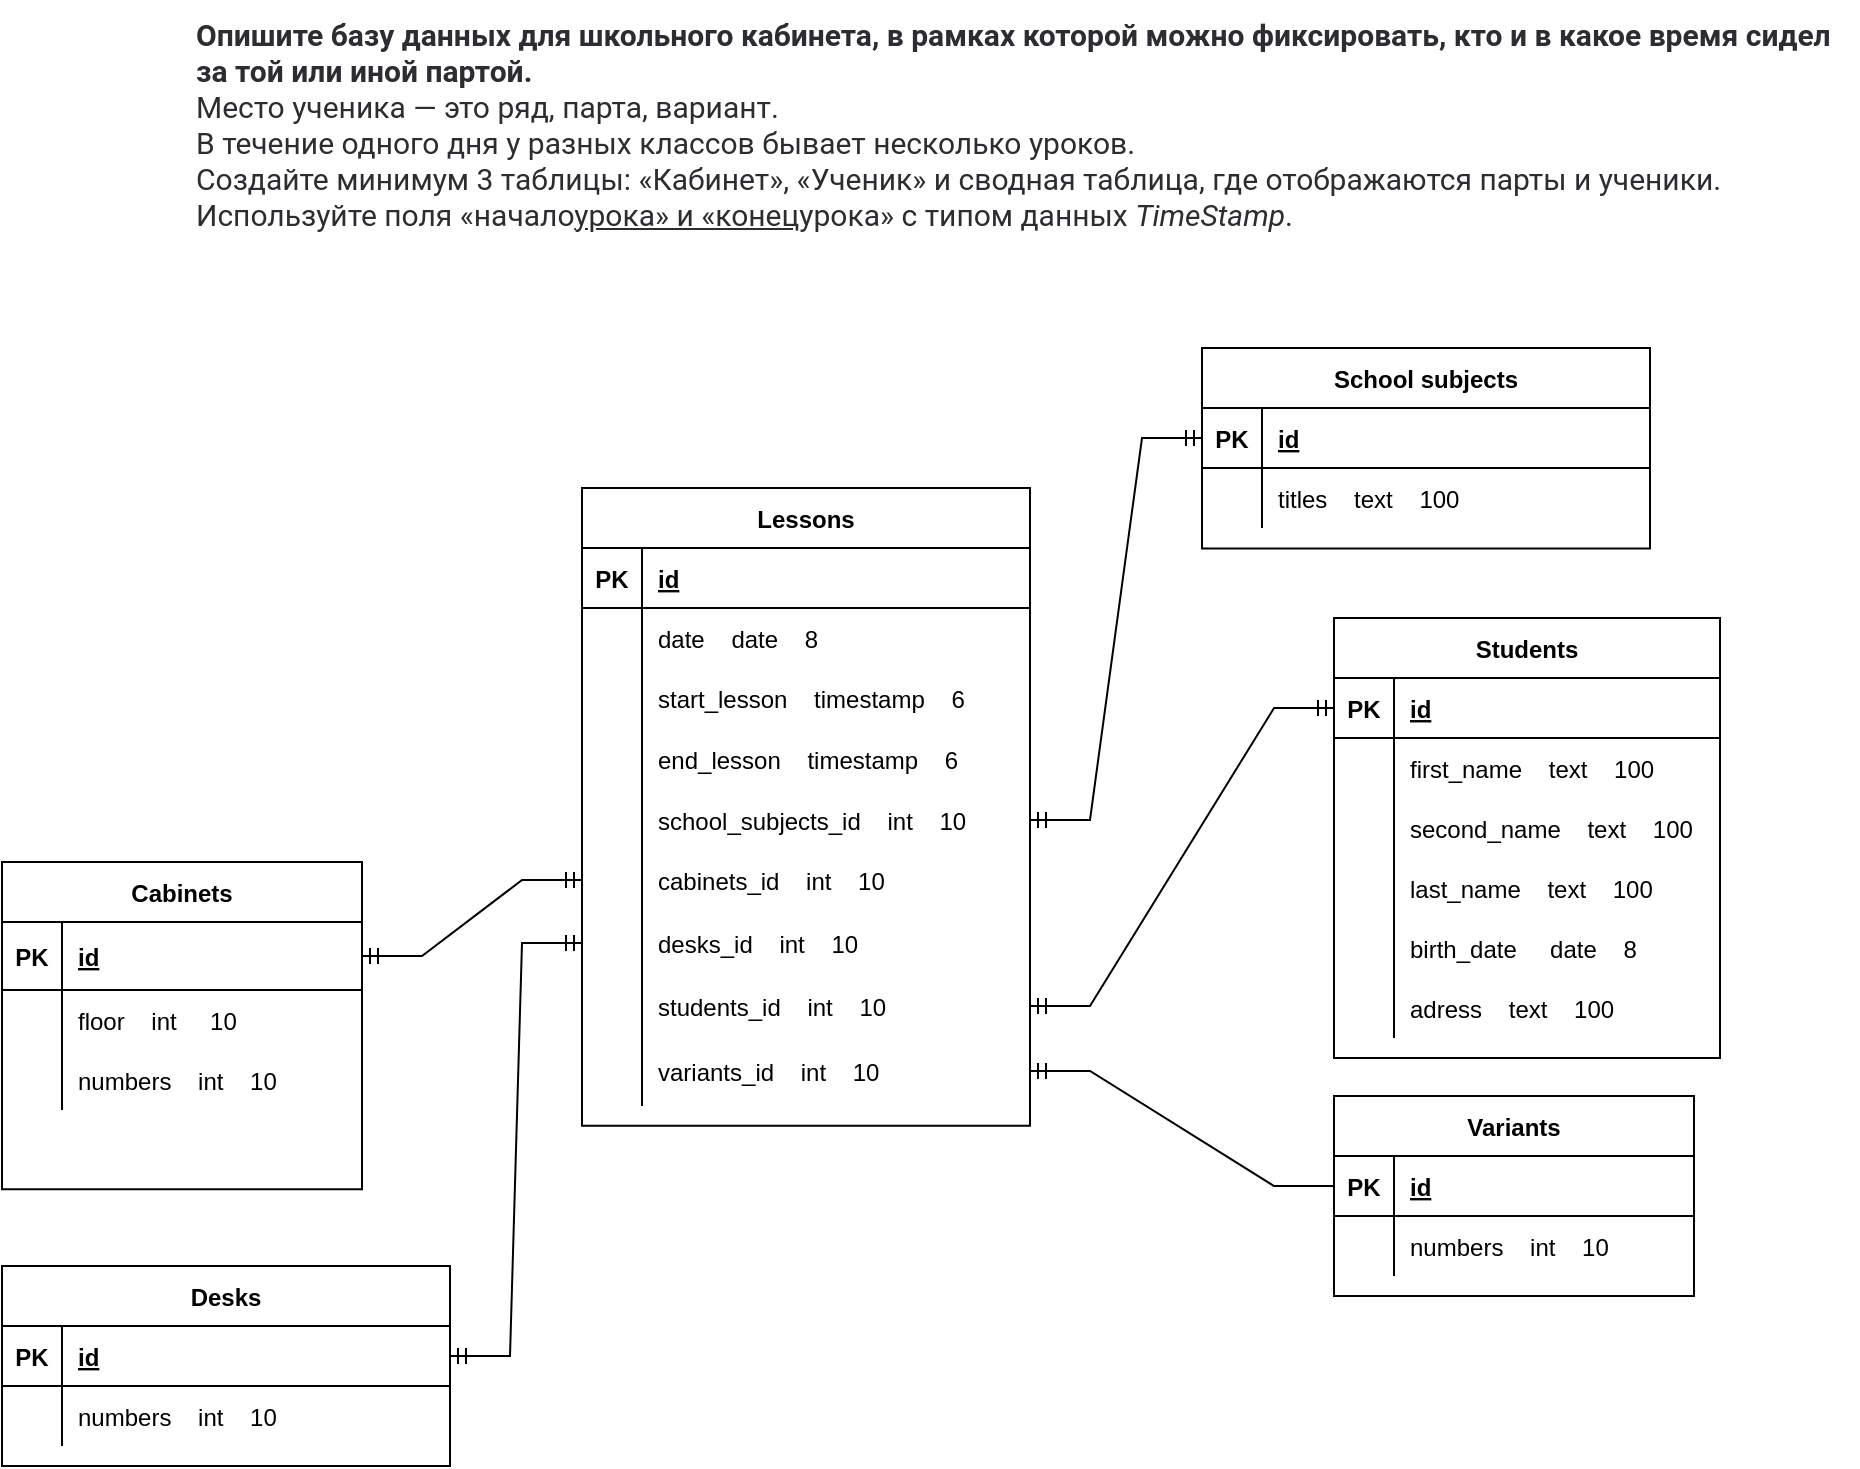 <mxfile version="20.2.2" type="device"><diagram id="PB8WS6tSgaV-I-GN_-91" name="Page-1"><mxGraphModel dx="1821" dy="941" grid="0" gridSize="10" guides="1" tooltips="1" connect="1" arrows="1" fold="1" page="0" pageScale="1" pageWidth="850" pageHeight="1100" math="0" shadow="0"><root><mxCell id="0"/><mxCell id="1" parent="0"/><mxCell id="kcyLA1up3g2UU2nU3jAm-1" value="Lessons" style="shape=table;startSize=30;container=1;collapsible=1;childLayout=tableLayout;fixedRows=1;rowLines=0;fontStyle=1;align=center;resizeLast=1;" parent="1" vertex="1"><mxGeometry x="-277" y="-6" width="224" height="318.824" as="geometry"/></mxCell><mxCell id="kcyLA1up3g2UU2nU3jAm-2" value="" style="shape=tableRow;horizontal=0;startSize=0;swimlaneHead=0;swimlaneBody=0;fillColor=none;collapsible=0;dropTarget=0;points=[[0,0.5],[1,0.5]];portConstraint=eastwest;top=0;left=0;right=0;bottom=1;" parent="kcyLA1up3g2UU2nU3jAm-1" vertex="1"><mxGeometry y="30" width="224" height="30" as="geometry"/></mxCell><mxCell id="kcyLA1up3g2UU2nU3jAm-3" value="PK" style="shape=partialRectangle;connectable=0;fillColor=none;top=0;left=0;bottom=0;right=0;fontStyle=1;overflow=hidden;" parent="kcyLA1up3g2UU2nU3jAm-2" vertex="1"><mxGeometry width="30" height="30" as="geometry"><mxRectangle width="30" height="30" as="alternateBounds"/></mxGeometry></mxCell><mxCell id="kcyLA1up3g2UU2nU3jAm-4" value="id" style="shape=partialRectangle;connectable=0;fillColor=none;top=0;left=0;bottom=0;right=0;align=left;spacingLeft=6;fontStyle=5;overflow=hidden;" parent="kcyLA1up3g2UU2nU3jAm-2" vertex="1"><mxGeometry x="30" width="194" height="30" as="geometry"><mxRectangle width="194" height="30" as="alternateBounds"/></mxGeometry></mxCell><mxCell id="-eHe_Ew3ChpQH-02DC1--98" value="" style="shape=tableRow;horizontal=0;startSize=0;swimlaneHead=0;swimlaneBody=0;fillColor=none;collapsible=0;dropTarget=0;points=[[0,0.5],[1,0.5]];portConstraint=eastwest;top=0;left=0;right=0;bottom=0;" vertex="1" parent="kcyLA1up3g2UU2nU3jAm-1"><mxGeometry y="60" width="224" height="30" as="geometry"/></mxCell><mxCell id="-eHe_Ew3ChpQH-02DC1--99" value="" style="shape=partialRectangle;connectable=0;fillColor=none;top=0;left=0;bottom=0;right=0;editable=1;overflow=hidden;" vertex="1" parent="-eHe_Ew3ChpQH-02DC1--98"><mxGeometry width="30" height="30" as="geometry"><mxRectangle width="30" height="30" as="alternateBounds"/></mxGeometry></mxCell><mxCell id="-eHe_Ew3ChpQH-02DC1--100" value="date    date    8" style="shape=partialRectangle;connectable=0;fillColor=none;top=0;left=0;bottom=0;right=0;align=left;spacingLeft=6;overflow=hidden;" vertex="1" parent="-eHe_Ew3ChpQH-02DC1--98"><mxGeometry x="30" width="194" height="30" as="geometry"><mxRectangle width="194" height="30" as="alternateBounds"/></mxGeometry></mxCell><mxCell id="kcyLA1up3g2UU2nU3jAm-11" value="" style="shape=tableRow;horizontal=0;startSize=0;swimlaneHead=0;swimlaneBody=0;fillColor=none;collapsible=0;dropTarget=0;points=[[0,0.5],[1,0.5]];portConstraint=eastwest;top=0;left=0;right=0;bottom=0;" parent="kcyLA1up3g2UU2nU3jAm-1" vertex="1"><mxGeometry y="90" width="224" height="30" as="geometry"/></mxCell><mxCell id="kcyLA1up3g2UU2nU3jAm-12" value="" style="shape=partialRectangle;connectable=0;fillColor=none;top=0;left=0;bottom=0;right=0;editable=1;overflow=hidden;" parent="kcyLA1up3g2UU2nU3jAm-11" vertex="1"><mxGeometry width="30" height="30" as="geometry"><mxRectangle width="30" height="30" as="alternateBounds"/></mxGeometry></mxCell><mxCell id="kcyLA1up3g2UU2nU3jAm-13" value="start_lesson    timestamp    6" style="shape=partialRectangle;connectable=0;fillColor=none;top=0;left=0;bottom=0;right=0;align=left;spacingLeft=6;overflow=hidden;" parent="kcyLA1up3g2UU2nU3jAm-11" vertex="1"><mxGeometry x="30" width="194" height="30" as="geometry"><mxRectangle width="194" height="30" as="alternateBounds"/></mxGeometry></mxCell><mxCell id="-eHe_Ew3ChpQH-02DC1--20" value="" style="shape=tableRow;horizontal=0;startSize=0;swimlaneHead=0;swimlaneBody=0;fillColor=none;collapsible=0;dropTarget=0;points=[[0,0.5],[1,0.5]];portConstraint=eastwest;top=0;left=0;right=0;bottom=0;" vertex="1" parent="kcyLA1up3g2UU2nU3jAm-1"><mxGeometry y="120" width="224" height="31" as="geometry"/></mxCell><mxCell id="-eHe_Ew3ChpQH-02DC1--21" value="" style="shape=partialRectangle;connectable=0;fillColor=none;top=0;left=0;bottom=0;right=0;editable=1;overflow=hidden;" vertex="1" parent="-eHe_Ew3ChpQH-02DC1--20"><mxGeometry width="30" height="31" as="geometry"><mxRectangle width="30" height="31" as="alternateBounds"/></mxGeometry></mxCell><mxCell id="-eHe_Ew3ChpQH-02DC1--22" value="end_lesson    timestamp    6" style="shape=partialRectangle;connectable=0;fillColor=none;top=0;left=0;bottom=0;right=0;align=left;spacingLeft=6;overflow=hidden;" vertex="1" parent="-eHe_Ew3ChpQH-02DC1--20"><mxGeometry x="30" width="194" height="31" as="geometry"><mxRectangle width="194" height="31" as="alternateBounds"/></mxGeometry></mxCell><mxCell id="kcyLA1up3g2UU2nU3jAm-8" value="" style="shape=tableRow;horizontal=0;startSize=0;swimlaneHead=0;swimlaneBody=0;fillColor=none;collapsible=0;dropTarget=0;points=[[0,0.5],[1,0.5]];portConstraint=eastwest;top=0;left=0;right=0;bottom=0;" parent="kcyLA1up3g2UU2nU3jAm-1" vertex="1"><mxGeometry y="151" width="224" height="30" as="geometry"/></mxCell><mxCell id="kcyLA1up3g2UU2nU3jAm-9" value="" style="shape=partialRectangle;connectable=0;fillColor=none;top=0;left=0;bottom=0;right=0;editable=1;overflow=hidden;" parent="kcyLA1up3g2UU2nU3jAm-8" vertex="1"><mxGeometry width="30" height="30" as="geometry"><mxRectangle width="30" height="30" as="alternateBounds"/></mxGeometry></mxCell><mxCell id="kcyLA1up3g2UU2nU3jAm-10" value="school_subjects_id    int    10" style="shape=partialRectangle;connectable=0;fillColor=none;top=0;left=0;bottom=0;right=0;align=left;spacingLeft=6;overflow=hidden;" parent="kcyLA1up3g2UU2nU3jAm-8" vertex="1"><mxGeometry x="30" width="194" height="30" as="geometry"><mxRectangle width="194" height="30" as="alternateBounds"/></mxGeometry></mxCell><mxCell id="-eHe_Ew3ChpQH-02DC1--80" value="" style="shape=tableRow;horizontal=0;startSize=0;swimlaneHead=0;swimlaneBody=0;fillColor=none;collapsible=0;dropTarget=0;points=[[0,0.5],[1,0.5]];portConstraint=eastwest;top=0;left=0;right=0;bottom=0;" vertex="1" parent="kcyLA1up3g2UU2nU3jAm-1"><mxGeometry y="181" width="224" height="30" as="geometry"/></mxCell><mxCell id="-eHe_Ew3ChpQH-02DC1--81" value="" style="shape=partialRectangle;connectable=0;fillColor=none;top=0;left=0;bottom=0;right=0;editable=1;overflow=hidden;" vertex="1" parent="-eHe_Ew3ChpQH-02DC1--80"><mxGeometry width="30" height="30" as="geometry"><mxRectangle width="30" height="30" as="alternateBounds"/></mxGeometry></mxCell><mxCell id="-eHe_Ew3ChpQH-02DC1--82" value="cabinets_id    int    10" style="shape=partialRectangle;connectable=0;fillColor=none;top=0;left=0;bottom=0;right=0;align=left;spacingLeft=6;overflow=hidden;" vertex="1" parent="-eHe_Ew3ChpQH-02DC1--80"><mxGeometry x="30" width="194" height="30" as="geometry"><mxRectangle width="194" height="30" as="alternateBounds"/></mxGeometry></mxCell><mxCell id="-eHe_Ew3ChpQH-02DC1--91" value="" style="shape=tableRow;horizontal=0;startSize=0;swimlaneHead=0;swimlaneBody=0;fillColor=none;collapsible=0;dropTarget=0;points=[[0,0.5],[1,0.5]];portConstraint=eastwest;top=0;left=0;right=0;bottom=0;" vertex="1" parent="kcyLA1up3g2UU2nU3jAm-1"><mxGeometry y="211" width="224" height="33" as="geometry"/></mxCell><mxCell id="-eHe_Ew3ChpQH-02DC1--92" value="" style="shape=partialRectangle;connectable=0;fillColor=none;top=0;left=0;bottom=0;right=0;editable=1;overflow=hidden;" vertex="1" parent="-eHe_Ew3ChpQH-02DC1--91"><mxGeometry width="30" height="33" as="geometry"><mxRectangle width="30" height="33" as="alternateBounds"/></mxGeometry></mxCell><mxCell id="-eHe_Ew3ChpQH-02DC1--93" value="desks_id    int    10" style="shape=partialRectangle;connectable=0;fillColor=none;top=0;left=0;bottom=0;right=0;align=left;spacingLeft=6;overflow=hidden;" vertex="1" parent="-eHe_Ew3ChpQH-02DC1--91"><mxGeometry x="30" width="194" height="33" as="geometry"><mxRectangle width="194" height="33" as="alternateBounds"/></mxGeometry></mxCell><mxCell id="-eHe_Ew3ChpQH-02DC1--67" value="" style="shape=tableRow;horizontal=0;startSize=0;swimlaneHead=0;swimlaneBody=0;fillColor=none;collapsible=0;dropTarget=0;points=[[0,0.5],[1,0.5]];portConstraint=eastwest;top=0;left=0;right=0;bottom=0;" vertex="1" parent="kcyLA1up3g2UU2nU3jAm-1"><mxGeometry y="244" width="224" height="30" as="geometry"/></mxCell><mxCell id="-eHe_Ew3ChpQH-02DC1--68" value="" style="shape=partialRectangle;connectable=0;fillColor=none;top=0;left=0;bottom=0;right=0;editable=1;overflow=hidden;" vertex="1" parent="-eHe_Ew3ChpQH-02DC1--67"><mxGeometry width="30" height="30" as="geometry"><mxRectangle width="30" height="30" as="alternateBounds"/></mxGeometry></mxCell><mxCell id="-eHe_Ew3ChpQH-02DC1--69" value="students_id    int    10" style="shape=partialRectangle;connectable=0;fillColor=none;top=0;left=0;bottom=0;right=0;align=left;spacingLeft=6;overflow=hidden;" vertex="1" parent="-eHe_Ew3ChpQH-02DC1--67"><mxGeometry x="30" width="194" height="30" as="geometry"><mxRectangle width="194" height="30" as="alternateBounds"/></mxGeometry></mxCell><mxCell id="kcyLA1up3g2UU2nU3jAm-5" value="" style="shape=tableRow;horizontal=0;startSize=0;swimlaneHead=0;swimlaneBody=0;fillColor=none;collapsible=0;dropTarget=0;points=[[0,0.5],[1,0.5]];portConstraint=eastwest;top=0;left=0;right=0;bottom=0;" parent="kcyLA1up3g2UU2nU3jAm-1" vertex="1"><mxGeometry y="274" width="224" height="35" as="geometry"/></mxCell><mxCell id="kcyLA1up3g2UU2nU3jAm-6" value="" style="shape=partialRectangle;connectable=0;fillColor=none;top=0;left=0;bottom=0;right=0;editable=1;overflow=hidden;" parent="kcyLA1up3g2UU2nU3jAm-5" vertex="1"><mxGeometry width="30" height="35" as="geometry"><mxRectangle width="30" height="35" as="alternateBounds"/></mxGeometry></mxCell><mxCell id="kcyLA1up3g2UU2nU3jAm-7" value="variants_id    int    10" style="shape=partialRectangle;connectable=0;fillColor=none;top=0;left=0;bottom=0;right=0;align=left;spacingLeft=6;overflow=hidden;" parent="kcyLA1up3g2UU2nU3jAm-5" vertex="1"><mxGeometry x="30" width="194" height="35" as="geometry"><mxRectangle width="194" height="35" as="alternateBounds"/></mxGeometry></mxCell><mxCell id="kcyLA1up3g2UU2nU3jAm-14" value="Variants" style="shape=table;startSize=30;container=1;collapsible=1;childLayout=tableLayout;fixedRows=1;rowLines=0;fontStyle=1;align=center;resizeLast=1;fillColor=default;swimlaneFillColor=none;gradientColor=none;swimlaneLine=1;" parent="1" vertex="1"><mxGeometry x="99" y="298" width="180" height="100" as="geometry"/></mxCell><mxCell id="kcyLA1up3g2UU2nU3jAm-15" value="" style="shape=tableRow;horizontal=0;startSize=0;swimlaneHead=0;swimlaneBody=0;fillColor=none;collapsible=0;dropTarget=0;points=[[0,0.5],[1,0.5]];portConstraint=eastwest;top=0;left=0;right=0;bottom=1;" parent="kcyLA1up3g2UU2nU3jAm-14" vertex="1"><mxGeometry y="30" width="180" height="30" as="geometry"/></mxCell><mxCell id="kcyLA1up3g2UU2nU3jAm-16" value="PK" style="shape=partialRectangle;connectable=0;fillColor=none;top=0;left=0;bottom=0;right=0;fontStyle=1;overflow=hidden;" parent="kcyLA1up3g2UU2nU3jAm-15" vertex="1"><mxGeometry width="30" height="30" as="geometry"><mxRectangle width="30" height="30" as="alternateBounds"/></mxGeometry></mxCell><mxCell id="kcyLA1up3g2UU2nU3jAm-17" value="id" style="shape=partialRectangle;connectable=0;fillColor=none;top=0;left=0;bottom=0;right=0;align=left;spacingLeft=6;fontStyle=5;overflow=hidden;" parent="kcyLA1up3g2UU2nU3jAm-15" vertex="1"><mxGeometry x="30" width="150" height="30" as="geometry"><mxRectangle width="150" height="30" as="alternateBounds"/></mxGeometry></mxCell><mxCell id="kcyLA1up3g2UU2nU3jAm-18" value="" style="shape=tableRow;horizontal=0;startSize=0;swimlaneHead=0;swimlaneBody=0;fillColor=none;collapsible=0;dropTarget=0;points=[[0,0.5],[1,0.5]];portConstraint=eastwest;top=0;left=0;right=0;bottom=0;" parent="kcyLA1up3g2UU2nU3jAm-14" vertex="1"><mxGeometry y="60" width="180" height="30" as="geometry"/></mxCell><mxCell id="kcyLA1up3g2UU2nU3jAm-19" value="" style="shape=partialRectangle;connectable=0;fillColor=none;top=0;left=0;bottom=0;right=0;editable=1;overflow=hidden;" parent="kcyLA1up3g2UU2nU3jAm-18" vertex="1"><mxGeometry width="30" height="30" as="geometry"><mxRectangle width="30" height="30" as="alternateBounds"/></mxGeometry></mxCell><mxCell id="kcyLA1up3g2UU2nU3jAm-20" value="numbers    int    10" style="shape=partialRectangle;connectable=0;fillColor=none;top=0;left=0;bottom=0;right=0;align=left;spacingLeft=6;overflow=hidden;" parent="kcyLA1up3g2UU2nU3jAm-18" vertex="1"><mxGeometry x="30" width="150" height="30" as="geometry"><mxRectangle width="150" height="30" as="alternateBounds"/></mxGeometry></mxCell><mxCell id="kcyLA1up3g2UU2nU3jAm-27" value="&lt;p style=&quot;box-sizing: border-box; margin: 0px; color: rgb(44, 45, 48); font-family: Roboto, &amp;quot;San Francisco&amp;quot;, &amp;quot;Helvetica Neue&amp;quot;, Helvetica, Arial; font-size: 15px; text-align: start;&quot;&gt;&lt;span style=&quot;box-sizing: border-box; font-weight: 700;&quot;&gt;Опишите базу данных для школьного кабинета, в рамках которой можно фиксировать, кто и в какое время сидел за той или иной партой.&lt;/span&gt;&lt;/p&gt;&lt;ul style=&quot;box-sizing: border-box; margin: 0px; list-style: none; padding: 0px; color: rgb(44, 45, 48); font-family: Roboto, &amp;quot;San Francisco&amp;quot;, &amp;quot;Helvetica Neue&amp;quot;, Helvetica, Arial; font-size: 15px; text-align: start;&quot;&gt;&lt;li style=&quot;box-sizing: border-box;&quot;&gt;Место ученика — это ряд, парта, вариант.&lt;/li&gt;&lt;li style=&quot;box-sizing: border-box;&quot;&gt;В течение одного дня у разных классов бывает несколько уроков.&lt;/li&gt;&lt;li style=&quot;box-sizing: border-box;&quot;&gt;Создайте минимум 3 таблицы: «Кабинет», «Ученик» и сводная таблица, где отображаются парты и ученики.&lt;/li&gt;&lt;li style=&quot;box-sizing: border-box;&quot;&gt;Используйте поля «начало&lt;u style=&quot;box-sizing: border-box;&quot;&gt;урока» и «конец&lt;/u&gt;урока» с типом данных&amp;nbsp;&lt;em style=&quot;box-sizing: border-box;&quot;&gt;TimeStamp&lt;/em&gt;.&lt;/li&gt;&lt;/ul&gt;" style="text;html=1;strokeColor=none;fillColor=none;align=center;verticalAlign=middle;whiteSpace=wrap;rounded=0;" parent="1" vertex="1"><mxGeometry x="-471" y="-250" width="832" height="124" as="geometry"/></mxCell><mxCell id="-eHe_Ew3ChpQH-02DC1--23" value="Cabinets" style="shape=table;startSize=30;container=1;collapsible=1;childLayout=tableLayout;fixedRows=1;rowLines=0;fontStyle=1;align=center;resizeLast=1;fillColor=default;swimlaneFillColor=none;gradientColor=none;swimlaneLine=1;" vertex="1" parent="1"><mxGeometry x="-567" y="181" width="180" height="163.588" as="geometry"/></mxCell><mxCell id="-eHe_Ew3ChpQH-02DC1--24" value="" style="shape=tableRow;horizontal=0;startSize=0;swimlaneHead=0;swimlaneBody=0;fillColor=none;collapsible=0;dropTarget=0;points=[[0,0.5],[1,0.5]];portConstraint=eastwest;top=0;left=0;right=0;bottom=1;" vertex="1" parent="-eHe_Ew3ChpQH-02DC1--23"><mxGeometry y="30" width="180" height="34" as="geometry"/></mxCell><mxCell id="-eHe_Ew3ChpQH-02DC1--25" value="PK" style="shape=partialRectangle;connectable=0;fillColor=none;top=0;left=0;bottom=0;right=0;fontStyle=1;overflow=hidden;" vertex="1" parent="-eHe_Ew3ChpQH-02DC1--24"><mxGeometry width="30" height="34" as="geometry"><mxRectangle width="30" height="34" as="alternateBounds"/></mxGeometry></mxCell><mxCell id="-eHe_Ew3ChpQH-02DC1--26" value="id" style="shape=partialRectangle;connectable=0;fillColor=none;top=0;left=0;bottom=0;right=0;align=left;spacingLeft=6;fontStyle=5;overflow=hidden;" vertex="1" parent="-eHe_Ew3ChpQH-02DC1--24"><mxGeometry x="30" width="150" height="34" as="geometry"><mxRectangle width="150" height="34" as="alternateBounds"/></mxGeometry></mxCell><mxCell id="-eHe_Ew3ChpQH-02DC1--63" value="" style="shape=tableRow;horizontal=0;startSize=0;swimlaneHead=0;swimlaneBody=0;fillColor=none;collapsible=0;dropTarget=0;points=[[0,0.5],[1,0.5]];portConstraint=eastwest;top=0;left=0;right=0;bottom=0;" vertex="1" parent="-eHe_Ew3ChpQH-02DC1--23"><mxGeometry y="64" width="180" height="30" as="geometry"/></mxCell><mxCell id="-eHe_Ew3ChpQH-02DC1--64" value="" style="shape=partialRectangle;connectable=0;fillColor=none;top=0;left=0;bottom=0;right=0;editable=1;overflow=hidden;" vertex="1" parent="-eHe_Ew3ChpQH-02DC1--63"><mxGeometry width="30" height="30" as="geometry"><mxRectangle width="30" height="30" as="alternateBounds"/></mxGeometry></mxCell><mxCell id="-eHe_Ew3ChpQH-02DC1--65" value="floor    int     10" style="shape=partialRectangle;connectable=0;fillColor=none;top=0;left=0;bottom=0;right=0;align=left;spacingLeft=6;overflow=hidden;" vertex="1" parent="-eHe_Ew3ChpQH-02DC1--63"><mxGeometry x="30" width="150" height="30" as="geometry"><mxRectangle width="150" height="30" as="alternateBounds"/></mxGeometry></mxCell><mxCell id="-eHe_Ew3ChpQH-02DC1--73" value="" style="shape=tableRow;horizontal=0;startSize=0;swimlaneHead=0;swimlaneBody=0;fillColor=none;collapsible=0;dropTarget=0;points=[[0,0.5],[1,0.5]];portConstraint=eastwest;top=0;left=0;right=0;bottom=0;" vertex="1" parent="-eHe_Ew3ChpQH-02DC1--23"><mxGeometry y="94" width="180" height="30" as="geometry"/></mxCell><mxCell id="-eHe_Ew3ChpQH-02DC1--74" value="" style="shape=partialRectangle;connectable=0;fillColor=none;top=0;left=0;bottom=0;right=0;editable=1;overflow=hidden;" vertex="1" parent="-eHe_Ew3ChpQH-02DC1--73"><mxGeometry width="30" height="30" as="geometry"><mxRectangle width="30" height="30" as="alternateBounds"/></mxGeometry></mxCell><mxCell id="-eHe_Ew3ChpQH-02DC1--75" value="numbers    int    10" style="shape=partialRectangle;connectable=0;fillColor=none;top=0;left=0;bottom=0;right=0;align=left;spacingLeft=6;overflow=hidden;" vertex="1" parent="-eHe_Ew3ChpQH-02DC1--73"><mxGeometry x="30" width="150" height="30" as="geometry"><mxRectangle width="150" height="30" as="alternateBounds"/></mxGeometry></mxCell><mxCell id="-eHe_Ew3ChpQH-02DC1--30" value="Desks" style="shape=table;startSize=30;container=1;collapsible=1;childLayout=tableLayout;fixedRows=1;rowLines=0;fontStyle=1;align=center;resizeLast=1;" vertex="1" parent="1"><mxGeometry x="-567" y="383" width="224" height="100" as="geometry"/></mxCell><mxCell id="-eHe_Ew3ChpQH-02DC1--31" value="" style="shape=tableRow;horizontal=0;startSize=0;swimlaneHead=0;swimlaneBody=0;fillColor=none;collapsible=0;dropTarget=0;points=[[0,0.5],[1,0.5]];portConstraint=eastwest;top=0;left=0;right=0;bottom=1;" vertex="1" parent="-eHe_Ew3ChpQH-02DC1--30"><mxGeometry y="30" width="224" height="30" as="geometry"/></mxCell><mxCell id="-eHe_Ew3ChpQH-02DC1--32" value="PK" style="shape=partialRectangle;connectable=0;fillColor=none;top=0;left=0;bottom=0;right=0;fontStyle=1;overflow=hidden;" vertex="1" parent="-eHe_Ew3ChpQH-02DC1--31"><mxGeometry width="30" height="30" as="geometry"><mxRectangle width="30" height="30" as="alternateBounds"/></mxGeometry></mxCell><mxCell id="-eHe_Ew3ChpQH-02DC1--33" value="id" style="shape=partialRectangle;connectable=0;fillColor=none;top=0;left=0;bottom=0;right=0;align=left;spacingLeft=6;fontStyle=5;overflow=hidden;" vertex="1" parent="-eHe_Ew3ChpQH-02DC1--31"><mxGeometry x="30" width="194" height="30" as="geometry"><mxRectangle width="194" height="30" as="alternateBounds"/></mxGeometry></mxCell><mxCell id="-eHe_Ew3ChpQH-02DC1--34" value="" style="shape=tableRow;horizontal=0;startSize=0;swimlaneHead=0;swimlaneBody=0;fillColor=none;collapsible=0;dropTarget=0;points=[[0,0.5],[1,0.5]];portConstraint=eastwest;top=0;left=0;right=0;bottom=0;" vertex="1" parent="-eHe_Ew3ChpQH-02DC1--30"><mxGeometry y="60" width="224" height="30" as="geometry"/></mxCell><mxCell id="-eHe_Ew3ChpQH-02DC1--35" value="" style="shape=partialRectangle;connectable=0;fillColor=none;top=0;left=0;bottom=0;right=0;editable=1;overflow=hidden;" vertex="1" parent="-eHe_Ew3ChpQH-02DC1--34"><mxGeometry width="30" height="30" as="geometry"><mxRectangle width="30" height="30" as="alternateBounds"/></mxGeometry></mxCell><mxCell id="-eHe_Ew3ChpQH-02DC1--36" value="numbers    int    10" style="shape=partialRectangle;connectable=0;fillColor=none;top=0;left=0;bottom=0;right=0;align=left;spacingLeft=6;overflow=hidden;" vertex="1" parent="-eHe_Ew3ChpQH-02DC1--34"><mxGeometry x="30" width="194" height="30" as="geometry"><mxRectangle width="194" height="30" as="alternateBounds"/></mxGeometry></mxCell><mxCell id="-eHe_Ew3ChpQH-02DC1--47" value="School subjects" style="shape=table;startSize=30;container=1;collapsible=1;childLayout=tableLayout;fixedRows=1;rowLines=0;fontStyle=1;align=center;resizeLast=1;" vertex="1" parent="1"><mxGeometry x="33" y="-76" width="224" height="100.235" as="geometry"/></mxCell><mxCell id="-eHe_Ew3ChpQH-02DC1--48" value="" style="shape=tableRow;horizontal=0;startSize=0;swimlaneHead=0;swimlaneBody=0;fillColor=none;collapsible=0;dropTarget=0;points=[[0,0.5],[1,0.5]];portConstraint=eastwest;top=0;left=0;right=0;bottom=1;" vertex="1" parent="-eHe_Ew3ChpQH-02DC1--47"><mxGeometry y="30" width="224" height="30" as="geometry"/></mxCell><mxCell id="-eHe_Ew3ChpQH-02DC1--49" value="PK" style="shape=partialRectangle;connectable=0;fillColor=none;top=0;left=0;bottom=0;right=0;fontStyle=1;overflow=hidden;" vertex="1" parent="-eHe_Ew3ChpQH-02DC1--48"><mxGeometry width="30" height="30" as="geometry"><mxRectangle width="30" height="30" as="alternateBounds"/></mxGeometry></mxCell><mxCell id="-eHe_Ew3ChpQH-02DC1--50" value="id" style="shape=partialRectangle;connectable=0;fillColor=none;top=0;left=0;bottom=0;right=0;align=left;spacingLeft=6;fontStyle=5;overflow=hidden;" vertex="1" parent="-eHe_Ew3ChpQH-02DC1--48"><mxGeometry x="30" width="194" height="30" as="geometry"><mxRectangle width="194" height="30" as="alternateBounds"/></mxGeometry></mxCell><mxCell id="-eHe_Ew3ChpQH-02DC1--51" value="" style="shape=tableRow;horizontal=0;startSize=0;swimlaneHead=0;swimlaneBody=0;fillColor=none;collapsible=0;dropTarget=0;points=[[0,0.5],[1,0.5]];portConstraint=eastwest;top=0;left=0;right=0;bottom=0;" vertex="1" parent="-eHe_Ew3ChpQH-02DC1--47"><mxGeometry y="60" width="224" height="30" as="geometry"/></mxCell><mxCell id="-eHe_Ew3ChpQH-02DC1--52" value="" style="shape=partialRectangle;connectable=0;fillColor=none;top=0;left=0;bottom=0;right=0;editable=1;overflow=hidden;" vertex="1" parent="-eHe_Ew3ChpQH-02DC1--51"><mxGeometry width="30" height="30" as="geometry"><mxRectangle width="30" height="30" as="alternateBounds"/></mxGeometry></mxCell><mxCell id="-eHe_Ew3ChpQH-02DC1--53" value="titles    text    100" style="shape=partialRectangle;connectable=0;fillColor=none;top=0;left=0;bottom=0;right=0;align=left;spacingLeft=6;overflow=hidden;" vertex="1" parent="-eHe_Ew3ChpQH-02DC1--51"><mxGeometry x="30" width="194" height="30" as="geometry"><mxRectangle width="194" height="30" as="alternateBounds"/></mxGeometry></mxCell><mxCell id="-eHe_Ew3ChpQH-02DC1--66" value="" style="edgeStyle=entityRelationEdgeStyle;fontSize=12;html=1;endArrow=ERmandOne;startArrow=ERmandOne;rounded=0;exitX=1;exitY=0.5;exitDx=0;exitDy=0;" edge="1" parent="1" source="kcyLA1up3g2UU2nU3jAm-8" target="-eHe_Ew3ChpQH-02DC1--48"><mxGeometry width="100" height="100" relative="1" as="geometry"><mxPoint x="-309" y="302" as="sourcePoint"/><mxPoint x="-202.0" y="402" as="targetPoint"/></mxGeometry></mxCell><mxCell id="-eHe_Ew3ChpQH-02DC1--76" value="" style="edgeStyle=entityRelationEdgeStyle;fontSize=12;html=1;endArrow=ERmandOne;startArrow=ERmandOne;rounded=0;" edge="1" parent="1" source="-eHe_Ew3ChpQH-02DC1--91" target="-eHe_Ew3ChpQH-02DC1--31"><mxGeometry width="100" height="100" relative="1" as="geometry"><mxPoint x="-387.0" y="260" as="sourcePoint"/><mxPoint x="-253" y="477" as="targetPoint"/></mxGeometry></mxCell><mxCell id="-eHe_Ew3ChpQH-02DC1--77" value="" style="edgeStyle=entityRelationEdgeStyle;fontSize=12;html=1;endArrow=ERmandOne;startArrow=none;rounded=0;entryX=1;entryY=0.5;entryDx=0;entryDy=0;exitX=0;exitY=0.5;exitDx=0;exitDy=0;" edge="1" parent="1" source="kcyLA1up3g2UU2nU3jAm-15" target="kcyLA1up3g2UU2nU3jAm-5"><mxGeometry width="100" height="100" relative="1" as="geometry"><mxPoint x="303" y="127" as="sourcePoint"/><mxPoint x="-190.0" y="325" as="targetPoint"/></mxGeometry></mxCell><mxCell id="-eHe_Ew3ChpQH-02DC1--78" value="" style="edgeStyle=entityRelationEdgeStyle;fontSize=12;html=1;endArrow=ERmandOne;startArrow=ERmandOne;rounded=0;exitX=0;exitY=0.5;exitDx=0;exitDy=0;entryX=1;entryY=0.5;entryDx=0;entryDy=0;" edge="1" parent="1" source="-eHe_Ew3ChpQH-02DC1--2" target="-eHe_Ew3ChpQH-02DC1--67"><mxGeometry width="100" height="100" relative="1" as="geometry"><mxPoint x="43" y="190" as="sourcePoint"/><mxPoint x="-305" y="276.5" as="targetPoint"/></mxGeometry></mxCell><mxCell id="-eHe_Ew3ChpQH-02DC1--1" value="Students" style="shape=table;startSize=30;container=1;collapsible=1;childLayout=tableLayout;fixedRows=1;rowLines=0;fontStyle=1;align=center;resizeLast=1;fillColor=default;swimlaneFillColor=none;gradientColor=none;swimlaneLine=1;" vertex="1" parent="1"><mxGeometry x="99" y="59.03" width="193" height="220" as="geometry"/></mxCell><mxCell id="-eHe_Ew3ChpQH-02DC1--2" value="" style="shape=tableRow;horizontal=0;startSize=0;swimlaneHead=0;swimlaneBody=0;fillColor=none;collapsible=0;dropTarget=0;points=[[0,0.5],[1,0.5]];portConstraint=eastwest;top=0;left=0;right=0;bottom=1;" vertex="1" parent="-eHe_Ew3ChpQH-02DC1--1"><mxGeometry y="30" width="193" height="30" as="geometry"/></mxCell><mxCell id="-eHe_Ew3ChpQH-02DC1--3" value="PK" style="shape=partialRectangle;connectable=0;fillColor=none;top=0;left=0;bottom=0;right=0;fontStyle=1;overflow=hidden;" vertex="1" parent="-eHe_Ew3ChpQH-02DC1--2"><mxGeometry width="30" height="30" as="geometry"><mxRectangle width="30" height="30" as="alternateBounds"/></mxGeometry></mxCell><mxCell id="-eHe_Ew3ChpQH-02DC1--4" value="id" style="shape=partialRectangle;connectable=0;fillColor=none;top=0;left=0;bottom=0;right=0;align=left;spacingLeft=6;fontStyle=5;overflow=hidden;" vertex="1" parent="-eHe_Ew3ChpQH-02DC1--2"><mxGeometry x="30" width="163" height="30" as="geometry"><mxRectangle width="163" height="30" as="alternateBounds"/></mxGeometry></mxCell><mxCell id="-eHe_Ew3ChpQH-02DC1--5" value="" style="shape=tableRow;horizontal=0;startSize=0;swimlaneHead=0;swimlaneBody=0;fillColor=none;collapsible=0;dropTarget=0;points=[[0,0.5],[1,0.5]];portConstraint=eastwest;top=0;left=0;right=0;bottom=0;" vertex="1" parent="-eHe_Ew3ChpQH-02DC1--1"><mxGeometry y="60" width="193" height="30" as="geometry"/></mxCell><mxCell id="-eHe_Ew3ChpQH-02DC1--6" value="" style="shape=partialRectangle;connectable=0;fillColor=none;top=0;left=0;bottom=0;right=0;editable=1;overflow=hidden;" vertex="1" parent="-eHe_Ew3ChpQH-02DC1--5"><mxGeometry width="30" height="30" as="geometry"><mxRectangle width="30" height="30" as="alternateBounds"/></mxGeometry></mxCell><mxCell id="-eHe_Ew3ChpQH-02DC1--7" value="first_name    text    100" style="shape=partialRectangle;connectable=0;fillColor=none;top=0;left=0;bottom=0;right=0;align=left;spacingLeft=6;overflow=hidden;" vertex="1" parent="-eHe_Ew3ChpQH-02DC1--5"><mxGeometry x="30" width="163" height="30" as="geometry"><mxRectangle width="163" height="30" as="alternateBounds"/></mxGeometry></mxCell><mxCell id="-eHe_Ew3ChpQH-02DC1--8" value="" style="shape=tableRow;horizontal=0;startSize=0;swimlaneHead=0;swimlaneBody=0;fillColor=none;collapsible=0;dropTarget=0;points=[[0,0.5],[1,0.5]];portConstraint=eastwest;top=0;left=0;right=0;bottom=0;" vertex="1" parent="-eHe_Ew3ChpQH-02DC1--1"><mxGeometry y="90" width="193" height="30" as="geometry"/></mxCell><mxCell id="-eHe_Ew3ChpQH-02DC1--9" value="" style="shape=partialRectangle;connectable=0;fillColor=none;top=0;left=0;bottom=0;right=0;editable=1;overflow=hidden;" vertex="1" parent="-eHe_Ew3ChpQH-02DC1--8"><mxGeometry width="30" height="30" as="geometry"><mxRectangle width="30" height="30" as="alternateBounds"/></mxGeometry></mxCell><mxCell id="-eHe_Ew3ChpQH-02DC1--10" value="second_name    text    100" style="shape=partialRectangle;connectable=0;fillColor=none;top=0;left=0;bottom=0;right=0;align=left;spacingLeft=6;overflow=hidden;" vertex="1" parent="-eHe_Ew3ChpQH-02DC1--8"><mxGeometry x="30" width="163" height="30" as="geometry"><mxRectangle width="163" height="30" as="alternateBounds"/></mxGeometry></mxCell><mxCell id="-eHe_Ew3ChpQH-02DC1--11" value="" style="shape=tableRow;horizontal=0;startSize=0;swimlaneHead=0;swimlaneBody=0;fillColor=none;collapsible=0;dropTarget=0;points=[[0,0.5],[1,0.5]];portConstraint=eastwest;top=0;left=0;right=0;bottom=0;" vertex="1" parent="-eHe_Ew3ChpQH-02DC1--1"><mxGeometry y="120" width="193" height="30" as="geometry"/></mxCell><mxCell id="-eHe_Ew3ChpQH-02DC1--12" value="" style="shape=partialRectangle;connectable=0;fillColor=none;top=0;left=0;bottom=0;right=0;editable=1;overflow=hidden;" vertex="1" parent="-eHe_Ew3ChpQH-02DC1--11"><mxGeometry width="30" height="30" as="geometry"><mxRectangle width="30" height="30" as="alternateBounds"/></mxGeometry></mxCell><mxCell id="-eHe_Ew3ChpQH-02DC1--13" value="last_name    text    100    " style="shape=partialRectangle;connectable=0;fillColor=none;top=0;left=0;bottom=0;right=0;align=left;spacingLeft=6;overflow=hidden;" vertex="1" parent="-eHe_Ew3ChpQH-02DC1--11"><mxGeometry x="30" width="163" height="30" as="geometry"><mxRectangle width="163" height="30" as="alternateBounds"/></mxGeometry></mxCell><mxCell id="-eHe_Ew3ChpQH-02DC1--14" value="" style="shape=tableRow;horizontal=0;startSize=0;swimlaneHead=0;swimlaneBody=0;fillColor=none;collapsible=0;dropTarget=0;points=[[0,0.5],[1,0.5]];portConstraint=eastwest;top=0;left=0;right=0;bottom=0;" vertex="1" parent="-eHe_Ew3ChpQH-02DC1--1"><mxGeometry y="150" width="193" height="30" as="geometry"/></mxCell><mxCell id="-eHe_Ew3ChpQH-02DC1--15" value="" style="shape=partialRectangle;connectable=0;fillColor=none;top=0;left=0;bottom=0;right=0;editable=1;overflow=hidden;" vertex="1" parent="-eHe_Ew3ChpQH-02DC1--14"><mxGeometry width="30" height="30" as="geometry"><mxRectangle width="30" height="30" as="alternateBounds"/></mxGeometry></mxCell><mxCell id="-eHe_Ew3ChpQH-02DC1--16" value="birth_date     date    8" style="shape=partialRectangle;connectable=0;fillColor=none;top=0;left=0;bottom=0;right=0;align=left;spacingLeft=6;overflow=hidden;" vertex="1" parent="-eHe_Ew3ChpQH-02DC1--14"><mxGeometry x="30" width="163" height="30" as="geometry"><mxRectangle width="163" height="30" as="alternateBounds"/></mxGeometry></mxCell><mxCell id="-eHe_Ew3ChpQH-02DC1--17" value="" style="shape=tableRow;horizontal=0;startSize=0;swimlaneHead=0;swimlaneBody=0;fillColor=none;collapsible=0;dropTarget=0;points=[[0,0.5],[1,0.5]];portConstraint=eastwest;top=0;left=0;right=0;bottom=0;" vertex="1" parent="-eHe_Ew3ChpQH-02DC1--1"><mxGeometry y="180" width="193" height="30" as="geometry"/></mxCell><mxCell id="-eHe_Ew3ChpQH-02DC1--18" value="" style="shape=partialRectangle;connectable=0;fillColor=none;top=0;left=0;bottom=0;right=0;editable=1;overflow=hidden;" vertex="1" parent="-eHe_Ew3ChpQH-02DC1--17"><mxGeometry width="30" height="30" as="geometry"><mxRectangle width="30" height="30" as="alternateBounds"/></mxGeometry></mxCell><mxCell id="-eHe_Ew3ChpQH-02DC1--19" value="adress    text    100" style="shape=partialRectangle;connectable=0;fillColor=none;top=0;left=0;bottom=0;right=0;align=left;spacingLeft=6;overflow=hidden;" vertex="1" parent="-eHe_Ew3ChpQH-02DC1--17"><mxGeometry x="30" width="163" height="30" as="geometry"><mxRectangle width="163" height="30" as="alternateBounds"/></mxGeometry></mxCell><mxCell id="-eHe_Ew3ChpQH-02DC1--87" value="" style="edgeStyle=entityRelationEdgeStyle;fontSize=12;html=1;endArrow=ERmandOne;startArrow=ERmandOne;rounded=0;" edge="1" parent="1" source="-eHe_Ew3ChpQH-02DC1--24" target="-eHe_Ew3ChpQH-02DC1--80"><mxGeometry width="100" height="100" relative="1" as="geometry"><mxPoint x="-357" y="56" as="sourcePoint"/><mxPoint x="-313" y="228" as="targetPoint"/></mxGeometry></mxCell><mxCell id="-eHe_Ew3ChpQH-02DC1--94" value="" style="shape=tableRow;horizontal=0;startSize=0;swimlaneHead=0;swimlaneBody=0;fillColor=none;collapsible=0;dropTarget=0;points=[[0,0.5],[1,0.5]];portConstraint=eastwest;top=0;left=0;right=0;bottom=0;" vertex="1" parent="1"><mxGeometry x="-199" y="266" width="180" height="30" as="geometry"/></mxCell></root></mxGraphModel></diagram></mxfile>